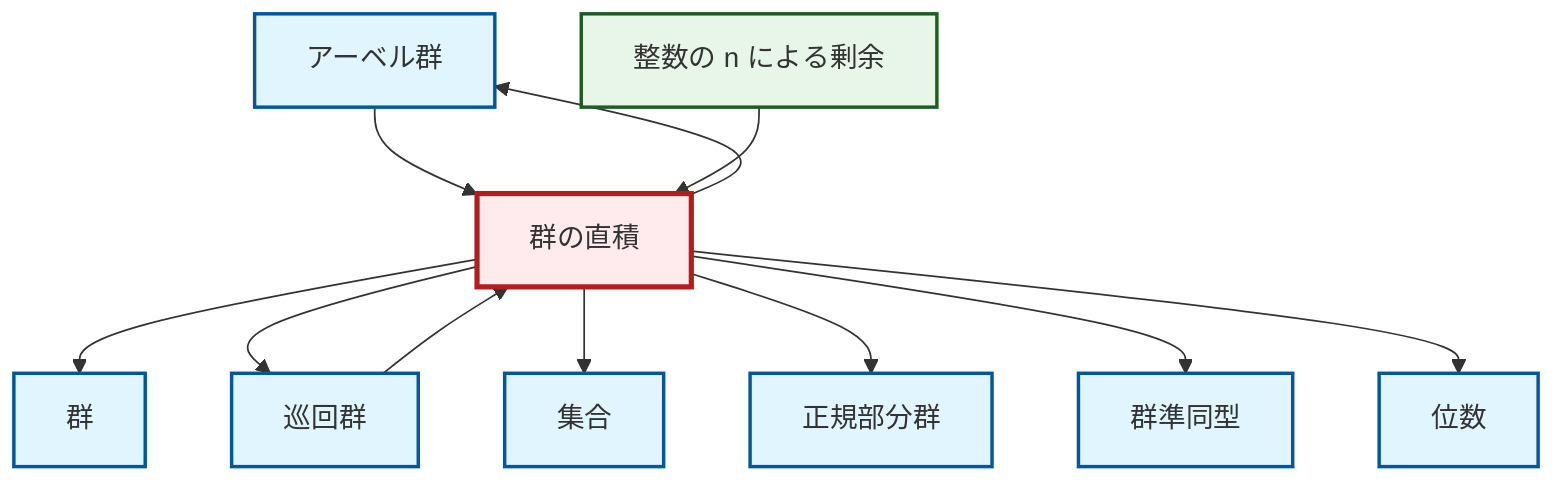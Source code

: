 graph TD
    classDef definition fill:#e1f5fe,stroke:#01579b,stroke-width:2px
    classDef theorem fill:#f3e5f5,stroke:#4a148c,stroke-width:2px
    classDef axiom fill:#fff3e0,stroke:#e65100,stroke-width:2px
    classDef example fill:#e8f5e9,stroke:#1b5e20,stroke-width:2px
    classDef current fill:#ffebee,stroke:#b71c1c,stroke-width:3px
    def-order["位数"]:::definition
    def-set["集合"]:::definition
    def-homomorphism["群準同型"]:::definition
    def-normal-subgroup["正規部分群"]:::definition
    def-abelian-group["アーベル群"]:::definition
    def-group["群"]:::definition
    def-cyclic-group["巡回群"]:::definition
    ex-quotient-integers-mod-n["整数の n による剰余"]:::example
    def-direct-product["群の直積"]:::definition
    def-abelian-group --> def-direct-product
    ex-quotient-integers-mod-n --> def-direct-product
    def-direct-product --> def-group
    def-direct-product --> def-cyclic-group
    def-direct-product --> def-set
    def-direct-product --> def-normal-subgroup
    def-cyclic-group --> def-direct-product
    def-direct-product --> def-homomorphism
    def-direct-product --> def-abelian-group
    def-direct-product --> def-order
    class def-direct-product current